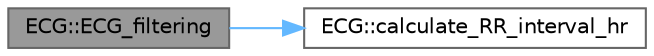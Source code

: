 digraph "ECG::ECG_filtering"
{
 // LATEX_PDF_SIZE
  bgcolor="transparent";
  edge [fontname=Helvetica,fontsize=10,labelfontname=Helvetica,labelfontsize=10];
  node [fontname=Helvetica,fontsize=10,shape=box,height=0.2,width=0.4];
  rankdir="LR";
  Node1 [id="Node000001",label="ECG::ECG_filtering",height=0.2,width=0.4,color="gray40", fillcolor="grey60", style="filled", fontcolor="black",tooltip="Filters the ECG signal."];
  Node1 -> Node2 [id="edge2_Node000001_Node000002",color="steelblue1",style="solid",tooltip=" "];
  Node2 [id="Node000002",label="ECG::calculate_RR_interval_hr",height=0.2,width=0.4,color="grey40", fillcolor="white", style="filled",URL="$classECG.html#a9c84bb74b28e7e74670c583c007f487f",tooltip="Calculates the RR interval and heart rate."];
}
